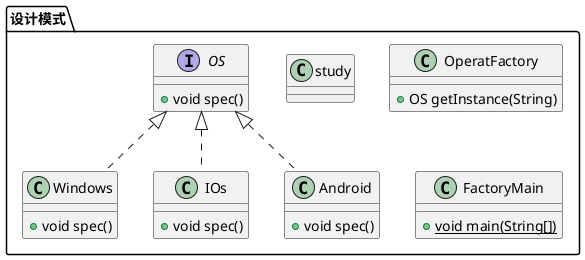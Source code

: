 @startuml
class 设计模式.study {
}
interface 设计模式.OS {
+ void spec()
}

class 设计模式.Windows {
+ void spec()
}

class 设计模式.IOs {
+ void spec()
}

class 设计模式.OperatFactory {
+ OS getInstance(String)
}

class 设计模式.FactoryMain {
+ {static} void main(String[])
}

class 设计模式.Android {
+ void spec()
}



设计模式.OS <|.. 设计模式.Windows
设计模式.OS <|.. 设计模式.IOs
设计模式.OS <|.. 设计模式.Android
@enduml